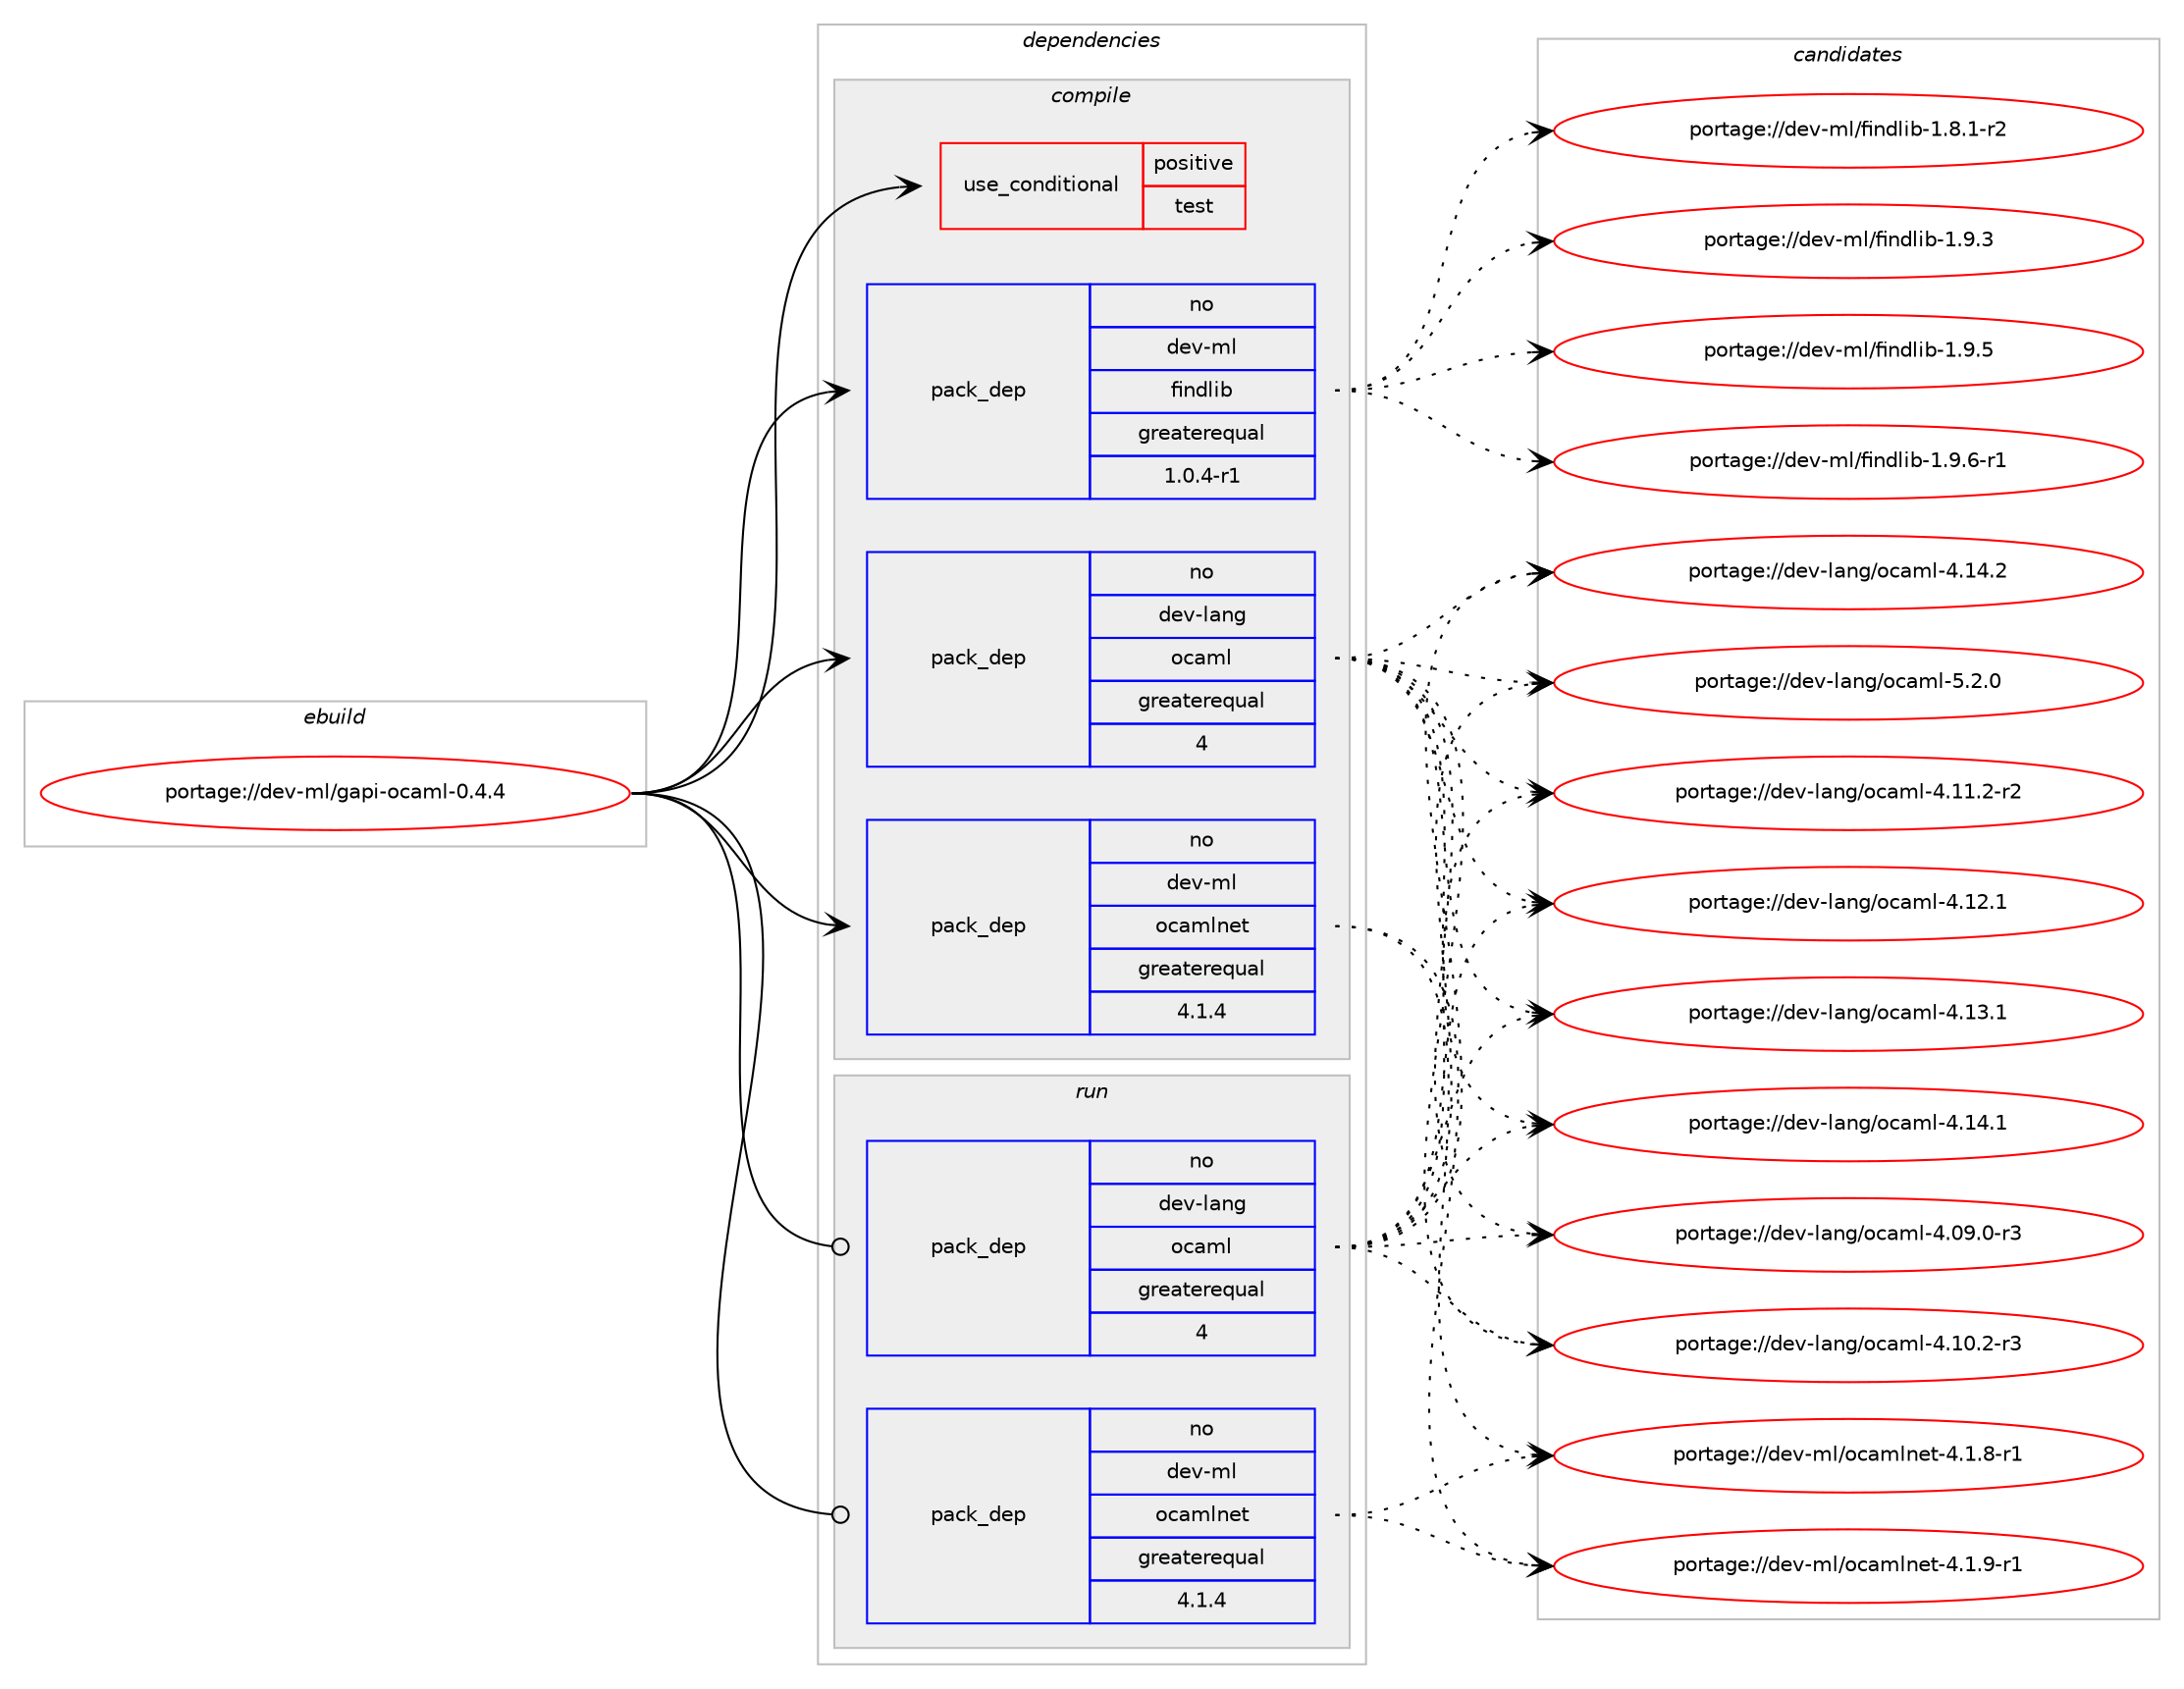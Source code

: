digraph prolog {

# *************
# Graph options
# *************

newrank=true;
concentrate=true;
compound=true;
graph [rankdir=LR,fontname=Helvetica,fontsize=10,ranksep=1.5];#, ranksep=2.5, nodesep=0.2];
edge  [arrowhead=vee];
node  [fontname=Helvetica,fontsize=10];

# **********
# The ebuild
# **********

subgraph cluster_leftcol {
color=gray;
rank=same;
label=<<i>ebuild</i>>;
id [label="portage://dev-ml/gapi-ocaml-0.4.4", color=red, width=4, href="../dev-ml/gapi-ocaml-0.4.4.svg"];
}

# ****************
# The dependencies
# ****************

subgraph cluster_midcol {
color=gray;
label=<<i>dependencies</i>>;
subgraph cluster_compile {
fillcolor="#eeeeee";
style=filled;
label=<<i>compile</i>>;
subgraph cond28476 {
dependency59928 [label=<<TABLE BORDER="0" CELLBORDER="1" CELLSPACING="0" CELLPADDING="4"><TR><TD ROWSPAN="3" CELLPADDING="10">use_conditional</TD></TR><TR><TD>positive</TD></TR><TR><TD>test</TD></TR></TABLE>>, shape=none, color=red];
# *** BEGIN UNKNOWN DEPENDENCY TYPE (TODO) ***
# dependency59928 -> package_dependency(portage://dev-ml/gapi-ocaml-0.4.4,install,no,dev-ml,ounit2,none,[,,],[],[])
# *** END UNKNOWN DEPENDENCY TYPE (TODO) ***

}
id:e -> dependency59928:w [weight=20,style="solid",arrowhead="vee"];
subgraph pack30288 {
dependency59929 [label=<<TABLE BORDER="0" CELLBORDER="1" CELLSPACING="0" CELLPADDING="4" WIDTH="220"><TR><TD ROWSPAN="6" CELLPADDING="30">pack_dep</TD></TR><TR><TD WIDTH="110">no</TD></TR><TR><TD>dev-lang</TD></TR><TR><TD>ocaml</TD></TR><TR><TD>greaterequal</TD></TR><TR><TD>4</TD></TR></TABLE>>, shape=none, color=blue];
}
id:e -> dependency59929:w [weight=20,style="solid",arrowhead="vee"];
# *** BEGIN UNKNOWN DEPENDENCY TYPE (TODO) ***
# id -> package_dependency(portage://dev-ml/gapi-ocaml-0.4.4,install,no,dev-ml,cryptokit,none,[,,],any_same_slot,[])
# *** END UNKNOWN DEPENDENCY TYPE (TODO) ***

# *** BEGIN UNKNOWN DEPENDENCY TYPE (TODO) ***
# id -> package_dependency(portage://dev-ml/gapi-ocaml-0.4.4,install,no,dev-ml,dune,none,[,,],any_same_slot,[])
# *** END UNKNOWN DEPENDENCY TYPE (TODO) ***

subgraph pack30289 {
dependency59930 [label=<<TABLE BORDER="0" CELLBORDER="1" CELLSPACING="0" CELLPADDING="4" WIDTH="220"><TR><TD ROWSPAN="6" CELLPADDING="30">pack_dep</TD></TR><TR><TD WIDTH="110">no</TD></TR><TR><TD>dev-ml</TD></TR><TR><TD>findlib</TD></TR><TR><TD>greaterequal</TD></TR><TR><TD>1.0.4-r1</TD></TR></TABLE>>, shape=none, color=blue];
}
id:e -> dependency59930:w [weight=20,style="solid",arrowhead="vee"];
subgraph pack30290 {
dependency59931 [label=<<TABLE BORDER="0" CELLBORDER="1" CELLSPACING="0" CELLPADDING="4" WIDTH="220"><TR><TD ROWSPAN="6" CELLPADDING="30">pack_dep</TD></TR><TR><TD WIDTH="110">no</TD></TR><TR><TD>dev-ml</TD></TR><TR><TD>ocamlnet</TD></TR><TR><TD>greaterequal</TD></TR><TR><TD>4.1.4</TD></TR></TABLE>>, shape=none, color=blue];
}
id:e -> dependency59931:w [weight=20,style="solid",arrowhead="vee"];
# *** BEGIN UNKNOWN DEPENDENCY TYPE (TODO) ***
# id -> package_dependency(portage://dev-ml/gapi-ocaml-0.4.4,install,no,dev-ml,ocurl,none,[,,],any_same_slot,[])
# *** END UNKNOWN DEPENDENCY TYPE (TODO) ***

# *** BEGIN UNKNOWN DEPENDENCY TYPE (TODO) ***
# id -> package_dependency(portage://dev-ml/gapi-ocaml-0.4.4,install,no,dev-ml,yojson,none,[,,],any_same_slot,[])
# *** END UNKNOWN DEPENDENCY TYPE (TODO) ***

}
subgraph cluster_compileandrun {
fillcolor="#eeeeee";
style=filled;
label=<<i>compile and run</i>>;
}
subgraph cluster_run {
fillcolor="#eeeeee";
style=filled;
label=<<i>run</i>>;
subgraph pack30291 {
dependency59932 [label=<<TABLE BORDER="0" CELLBORDER="1" CELLSPACING="0" CELLPADDING="4" WIDTH="220"><TR><TD ROWSPAN="6" CELLPADDING="30">pack_dep</TD></TR><TR><TD WIDTH="110">no</TD></TR><TR><TD>dev-lang</TD></TR><TR><TD>ocaml</TD></TR><TR><TD>greaterequal</TD></TR><TR><TD>4</TD></TR></TABLE>>, shape=none, color=blue];
}
id:e -> dependency59932:w [weight=20,style="solid",arrowhead="odot"];
# *** BEGIN UNKNOWN DEPENDENCY TYPE (TODO) ***
# id -> package_dependency(portage://dev-ml/gapi-ocaml-0.4.4,run,no,dev-lang,ocaml,none,[,,],any_same_slot,[use(optenable(ocamlopt),none)])
# *** END UNKNOWN DEPENDENCY TYPE (TODO) ***

# *** BEGIN UNKNOWN DEPENDENCY TYPE (TODO) ***
# id -> package_dependency(portage://dev-ml/gapi-ocaml-0.4.4,run,no,dev-ml,cryptokit,none,[,,],any_same_slot,[])
# *** END UNKNOWN DEPENDENCY TYPE (TODO) ***

# *** BEGIN UNKNOWN DEPENDENCY TYPE (TODO) ***
# id -> package_dependency(portage://dev-ml/gapi-ocaml-0.4.4,run,no,dev-ml,dune,none,[,,],any_same_slot,[])
# *** END UNKNOWN DEPENDENCY TYPE (TODO) ***

subgraph pack30292 {
dependency59933 [label=<<TABLE BORDER="0" CELLBORDER="1" CELLSPACING="0" CELLPADDING="4" WIDTH="220"><TR><TD ROWSPAN="6" CELLPADDING="30">pack_dep</TD></TR><TR><TD WIDTH="110">no</TD></TR><TR><TD>dev-ml</TD></TR><TR><TD>ocamlnet</TD></TR><TR><TD>greaterequal</TD></TR><TR><TD>4.1.4</TD></TR></TABLE>>, shape=none, color=blue];
}
id:e -> dependency59933:w [weight=20,style="solid",arrowhead="odot"];
# *** BEGIN UNKNOWN DEPENDENCY TYPE (TODO) ***
# id -> package_dependency(portage://dev-ml/gapi-ocaml-0.4.4,run,no,dev-ml,ocurl,none,[,,],any_same_slot,[])
# *** END UNKNOWN DEPENDENCY TYPE (TODO) ***

# *** BEGIN UNKNOWN DEPENDENCY TYPE (TODO) ***
# id -> package_dependency(portage://dev-ml/gapi-ocaml-0.4.4,run,no,dev-ml,yojson,none,[,,],any_same_slot,[])
# *** END UNKNOWN DEPENDENCY TYPE (TODO) ***

}
}

# **************
# The candidates
# **************

subgraph cluster_choices {
rank=same;
color=gray;
label=<<i>candidates</i>>;

subgraph choice30288 {
color=black;
nodesep=1;
choice1001011184510897110103471119997109108455246485746484511451 [label="portage://dev-lang/ocaml-4.09.0-r3", color=red, width=4,href="../dev-lang/ocaml-4.09.0-r3.svg"];
choice1001011184510897110103471119997109108455246494846504511451 [label="portage://dev-lang/ocaml-4.10.2-r3", color=red, width=4,href="../dev-lang/ocaml-4.10.2-r3.svg"];
choice1001011184510897110103471119997109108455246494946504511450 [label="portage://dev-lang/ocaml-4.11.2-r2", color=red, width=4,href="../dev-lang/ocaml-4.11.2-r2.svg"];
choice100101118451089711010347111999710910845524649504649 [label="portage://dev-lang/ocaml-4.12.1", color=red, width=4,href="../dev-lang/ocaml-4.12.1.svg"];
choice100101118451089711010347111999710910845524649514649 [label="portage://dev-lang/ocaml-4.13.1", color=red, width=4,href="../dev-lang/ocaml-4.13.1.svg"];
choice100101118451089711010347111999710910845524649524649 [label="portage://dev-lang/ocaml-4.14.1", color=red, width=4,href="../dev-lang/ocaml-4.14.1.svg"];
choice100101118451089711010347111999710910845524649524650 [label="portage://dev-lang/ocaml-4.14.2", color=red, width=4,href="../dev-lang/ocaml-4.14.2.svg"];
choice1001011184510897110103471119997109108455346504648 [label="portage://dev-lang/ocaml-5.2.0", color=red, width=4,href="../dev-lang/ocaml-5.2.0.svg"];
dependency59929:e -> choice1001011184510897110103471119997109108455246485746484511451:w [style=dotted,weight="100"];
dependency59929:e -> choice1001011184510897110103471119997109108455246494846504511451:w [style=dotted,weight="100"];
dependency59929:e -> choice1001011184510897110103471119997109108455246494946504511450:w [style=dotted,weight="100"];
dependency59929:e -> choice100101118451089711010347111999710910845524649504649:w [style=dotted,weight="100"];
dependency59929:e -> choice100101118451089711010347111999710910845524649514649:w [style=dotted,weight="100"];
dependency59929:e -> choice100101118451089711010347111999710910845524649524649:w [style=dotted,weight="100"];
dependency59929:e -> choice100101118451089711010347111999710910845524649524650:w [style=dotted,weight="100"];
dependency59929:e -> choice1001011184510897110103471119997109108455346504648:w [style=dotted,weight="100"];
}
subgraph choice30289 {
color=black;
nodesep=1;
choice1001011184510910847102105110100108105984549465646494511450 [label="portage://dev-ml/findlib-1.8.1-r2", color=red, width=4,href="../dev-ml/findlib-1.8.1-r2.svg"];
choice100101118451091084710210511010010810598454946574651 [label="portage://dev-ml/findlib-1.9.3", color=red, width=4,href="../dev-ml/findlib-1.9.3.svg"];
choice100101118451091084710210511010010810598454946574653 [label="portage://dev-ml/findlib-1.9.5", color=red, width=4,href="../dev-ml/findlib-1.9.5.svg"];
choice1001011184510910847102105110100108105984549465746544511449 [label="portage://dev-ml/findlib-1.9.6-r1", color=red, width=4,href="../dev-ml/findlib-1.9.6-r1.svg"];
dependency59930:e -> choice1001011184510910847102105110100108105984549465646494511450:w [style=dotted,weight="100"];
dependency59930:e -> choice100101118451091084710210511010010810598454946574651:w [style=dotted,weight="100"];
dependency59930:e -> choice100101118451091084710210511010010810598454946574653:w [style=dotted,weight="100"];
dependency59930:e -> choice1001011184510910847102105110100108105984549465746544511449:w [style=dotted,weight="100"];
}
subgraph choice30290 {
color=black;
nodesep=1;
choice100101118451091084711199971091081101011164552464946564511449 [label="portage://dev-ml/ocamlnet-4.1.8-r1", color=red, width=4,href="../dev-ml/ocamlnet-4.1.8-r1.svg"];
choice100101118451091084711199971091081101011164552464946574511449 [label="portage://dev-ml/ocamlnet-4.1.9-r1", color=red, width=4,href="../dev-ml/ocamlnet-4.1.9-r1.svg"];
dependency59931:e -> choice100101118451091084711199971091081101011164552464946564511449:w [style=dotted,weight="100"];
dependency59931:e -> choice100101118451091084711199971091081101011164552464946574511449:w [style=dotted,weight="100"];
}
subgraph choice30291 {
color=black;
nodesep=1;
choice1001011184510897110103471119997109108455246485746484511451 [label="portage://dev-lang/ocaml-4.09.0-r3", color=red, width=4,href="../dev-lang/ocaml-4.09.0-r3.svg"];
choice1001011184510897110103471119997109108455246494846504511451 [label="portage://dev-lang/ocaml-4.10.2-r3", color=red, width=4,href="../dev-lang/ocaml-4.10.2-r3.svg"];
choice1001011184510897110103471119997109108455246494946504511450 [label="portage://dev-lang/ocaml-4.11.2-r2", color=red, width=4,href="../dev-lang/ocaml-4.11.2-r2.svg"];
choice100101118451089711010347111999710910845524649504649 [label="portage://dev-lang/ocaml-4.12.1", color=red, width=4,href="../dev-lang/ocaml-4.12.1.svg"];
choice100101118451089711010347111999710910845524649514649 [label="portage://dev-lang/ocaml-4.13.1", color=red, width=4,href="../dev-lang/ocaml-4.13.1.svg"];
choice100101118451089711010347111999710910845524649524649 [label="portage://dev-lang/ocaml-4.14.1", color=red, width=4,href="../dev-lang/ocaml-4.14.1.svg"];
choice100101118451089711010347111999710910845524649524650 [label="portage://dev-lang/ocaml-4.14.2", color=red, width=4,href="../dev-lang/ocaml-4.14.2.svg"];
choice1001011184510897110103471119997109108455346504648 [label="portage://dev-lang/ocaml-5.2.0", color=red, width=4,href="../dev-lang/ocaml-5.2.0.svg"];
dependency59932:e -> choice1001011184510897110103471119997109108455246485746484511451:w [style=dotted,weight="100"];
dependency59932:e -> choice1001011184510897110103471119997109108455246494846504511451:w [style=dotted,weight="100"];
dependency59932:e -> choice1001011184510897110103471119997109108455246494946504511450:w [style=dotted,weight="100"];
dependency59932:e -> choice100101118451089711010347111999710910845524649504649:w [style=dotted,weight="100"];
dependency59932:e -> choice100101118451089711010347111999710910845524649514649:w [style=dotted,weight="100"];
dependency59932:e -> choice100101118451089711010347111999710910845524649524649:w [style=dotted,weight="100"];
dependency59932:e -> choice100101118451089711010347111999710910845524649524650:w [style=dotted,weight="100"];
dependency59932:e -> choice1001011184510897110103471119997109108455346504648:w [style=dotted,weight="100"];
}
subgraph choice30292 {
color=black;
nodesep=1;
choice100101118451091084711199971091081101011164552464946564511449 [label="portage://dev-ml/ocamlnet-4.1.8-r1", color=red, width=4,href="../dev-ml/ocamlnet-4.1.8-r1.svg"];
choice100101118451091084711199971091081101011164552464946574511449 [label="portage://dev-ml/ocamlnet-4.1.9-r1", color=red, width=4,href="../dev-ml/ocamlnet-4.1.9-r1.svg"];
dependency59933:e -> choice100101118451091084711199971091081101011164552464946564511449:w [style=dotted,weight="100"];
dependency59933:e -> choice100101118451091084711199971091081101011164552464946574511449:w [style=dotted,weight="100"];
}
}

}
